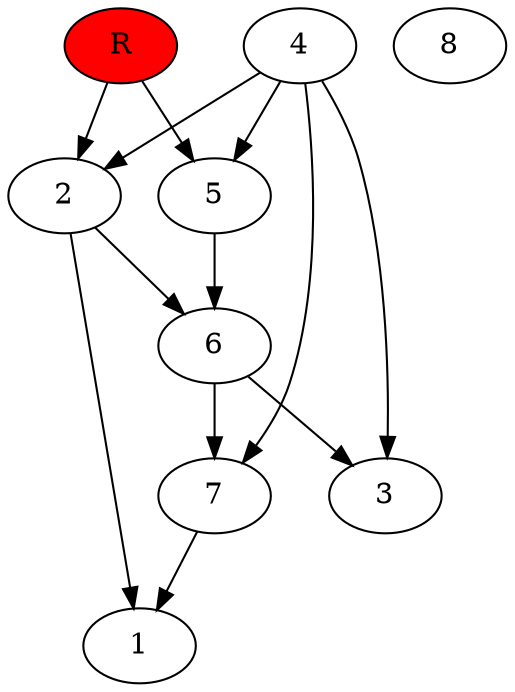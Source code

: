 digraph prb8296 {
	1
	2
	3
	4
	5
	6
	7
	8
	R [fillcolor="#ff0000" style=filled]
	2 -> 1
	2 -> 6
	4 -> 2
	4 -> 3
	4 -> 5
	4 -> 7
	5 -> 6
	6 -> 3
	6 -> 7
	7 -> 1
	R -> 2
	R -> 5
}
